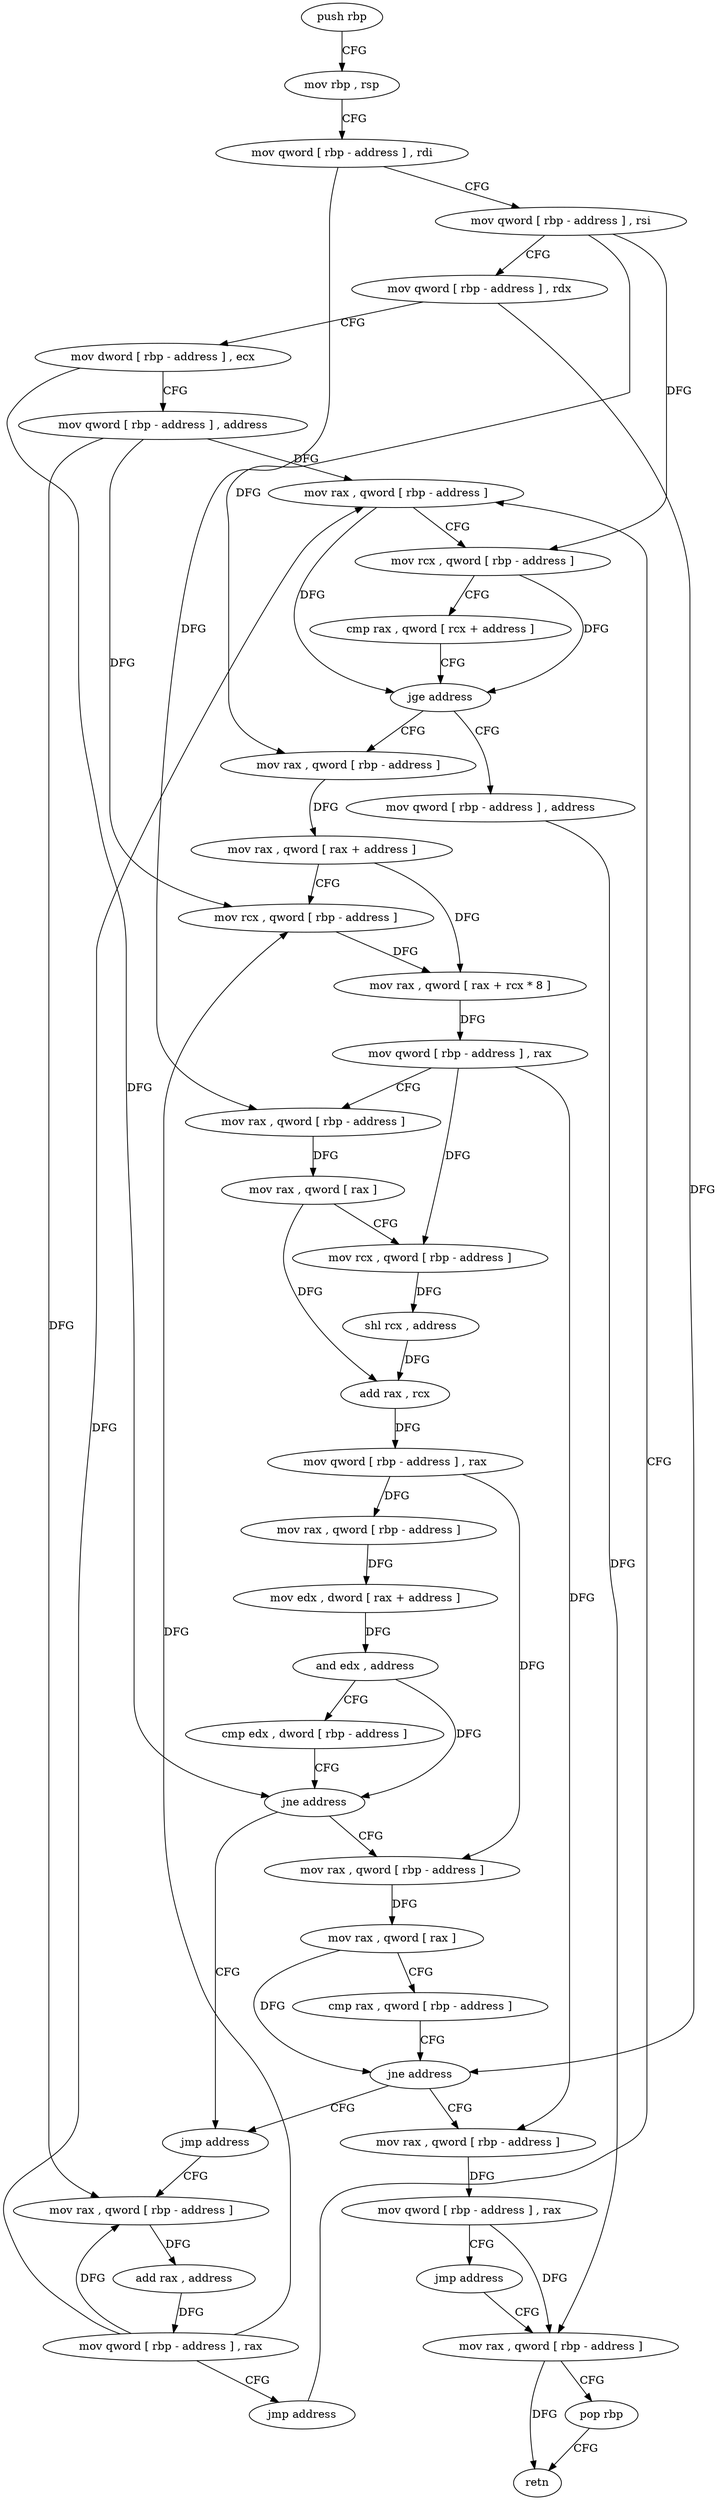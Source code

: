 digraph "func" {
"4297680" [label = "push rbp" ]
"4297681" [label = "mov rbp , rsp" ]
"4297684" [label = "mov qword [ rbp - address ] , rdi" ]
"4297688" [label = "mov qword [ rbp - address ] , rsi" ]
"4297692" [label = "mov qword [ rbp - address ] , rdx" ]
"4297696" [label = "mov dword [ rbp - address ] , ecx" ]
"4297699" [label = "mov qword [ rbp - address ] , address" ]
"4297707" [label = "mov rax , qword [ rbp - address ]" ]
"4297843" [label = "mov qword [ rbp - address ] , address" ]
"4297851" [label = "mov rax , qword [ rbp - address ]" ]
"4297725" [label = "mov rax , qword [ rbp - address ]" ]
"4297729" [label = "mov rax , qword [ rax + address ]" ]
"4297733" [label = "mov rcx , qword [ rbp - address ]" ]
"4297737" [label = "mov rax , qword [ rax + rcx * 8 ]" ]
"4297741" [label = "mov qword [ rbp - address ] , rax" ]
"4297745" [label = "mov rax , qword [ rbp - address ]" ]
"4297749" [label = "mov rax , qword [ rax ]" ]
"4297752" [label = "mov rcx , qword [ rbp - address ]" ]
"4297756" [label = "shl rcx , address" ]
"4297760" [label = "add rax , rcx" ]
"4297763" [label = "mov qword [ rbp - address ] , rax" ]
"4297767" [label = "mov rax , qword [ rbp - address ]" ]
"4297771" [label = "mov edx , dword [ rax + address ]" ]
"4297774" [label = "and edx , address" ]
"4297780" [label = "cmp edx , dword [ rbp - address ]" ]
"4297783" [label = "jne address" ]
"4297819" [label = "jmp address" ]
"4297789" [label = "mov rax , qword [ rbp - address ]" ]
"4297824" [label = "mov rax , qword [ rbp - address ]" ]
"4297793" [label = "mov rax , qword [ rax ]" ]
"4297796" [label = "cmp rax , qword [ rbp - address ]" ]
"4297800" [label = "jne address" ]
"4297806" [label = "mov rax , qword [ rbp - address ]" ]
"4297828" [label = "add rax , address" ]
"4297834" [label = "mov qword [ rbp - address ] , rax" ]
"4297838" [label = "jmp address" ]
"4297810" [label = "mov qword [ rbp - address ] , rax" ]
"4297814" [label = "jmp address" ]
"4297711" [label = "mov rcx , qword [ rbp - address ]" ]
"4297715" [label = "cmp rax , qword [ rcx + address ]" ]
"4297719" [label = "jge address" ]
"4297855" [label = "pop rbp" ]
"4297856" [label = "retn" ]
"4297680" -> "4297681" [ label = "CFG" ]
"4297681" -> "4297684" [ label = "CFG" ]
"4297684" -> "4297688" [ label = "CFG" ]
"4297684" -> "4297745" [ label = "DFG" ]
"4297688" -> "4297692" [ label = "CFG" ]
"4297688" -> "4297711" [ label = "DFG" ]
"4297688" -> "4297725" [ label = "DFG" ]
"4297692" -> "4297696" [ label = "CFG" ]
"4297692" -> "4297800" [ label = "DFG" ]
"4297696" -> "4297699" [ label = "CFG" ]
"4297696" -> "4297783" [ label = "DFG" ]
"4297699" -> "4297707" [ label = "DFG" ]
"4297699" -> "4297733" [ label = "DFG" ]
"4297699" -> "4297824" [ label = "DFG" ]
"4297707" -> "4297711" [ label = "CFG" ]
"4297707" -> "4297719" [ label = "DFG" ]
"4297843" -> "4297851" [ label = "DFG" ]
"4297851" -> "4297855" [ label = "CFG" ]
"4297851" -> "4297856" [ label = "DFG" ]
"4297725" -> "4297729" [ label = "DFG" ]
"4297729" -> "4297733" [ label = "CFG" ]
"4297729" -> "4297737" [ label = "DFG" ]
"4297733" -> "4297737" [ label = "DFG" ]
"4297737" -> "4297741" [ label = "DFG" ]
"4297741" -> "4297745" [ label = "CFG" ]
"4297741" -> "4297752" [ label = "DFG" ]
"4297741" -> "4297806" [ label = "DFG" ]
"4297745" -> "4297749" [ label = "DFG" ]
"4297749" -> "4297752" [ label = "CFG" ]
"4297749" -> "4297760" [ label = "DFG" ]
"4297752" -> "4297756" [ label = "DFG" ]
"4297756" -> "4297760" [ label = "DFG" ]
"4297760" -> "4297763" [ label = "DFG" ]
"4297763" -> "4297767" [ label = "DFG" ]
"4297763" -> "4297789" [ label = "DFG" ]
"4297767" -> "4297771" [ label = "DFG" ]
"4297771" -> "4297774" [ label = "DFG" ]
"4297774" -> "4297780" [ label = "CFG" ]
"4297774" -> "4297783" [ label = "DFG" ]
"4297780" -> "4297783" [ label = "CFG" ]
"4297783" -> "4297819" [ label = "CFG" ]
"4297783" -> "4297789" [ label = "CFG" ]
"4297819" -> "4297824" [ label = "CFG" ]
"4297789" -> "4297793" [ label = "DFG" ]
"4297824" -> "4297828" [ label = "DFG" ]
"4297793" -> "4297796" [ label = "CFG" ]
"4297793" -> "4297800" [ label = "DFG" ]
"4297796" -> "4297800" [ label = "CFG" ]
"4297800" -> "4297819" [ label = "CFG" ]
"4297800" -> "4297806" [ label = "CFG" ]
"4297806" -> "4297810" [ label = "DFG" ]
"4297828" -> "4297834" [ label = "DFG" ]
"4297834" -> "4297838" [ label = "CFG" ]
"4297834" -> "4297707" [ label = "DFG" ]
"4297834" -> "4297733" [ label = "DFG" ]
"4297834" -> "4297824" [ label = "DFG" ]
"4297838" -> "4297707" [ label = "CFG" ]
"4297810" -> "4297814" [ label = "CFG" ]
"4297810" -> "4297851" [ label = "DFG" ]
"4297814" -> "4297851" [ label = "CFG" ]
"4297711" -> "4297715" [ label = "CFG" ]
"4297711" -> "4297719" [ label = "DFG" ]
"4297715" -> "4297719" [ label = "CFG" ]
"4297719" -> "4297843" [ label = "CFG" ]
"4297719" -> "4297725" [ label = "CFG" ]
"4297855" -> "4297856" [ label = "CFG" ]
}

